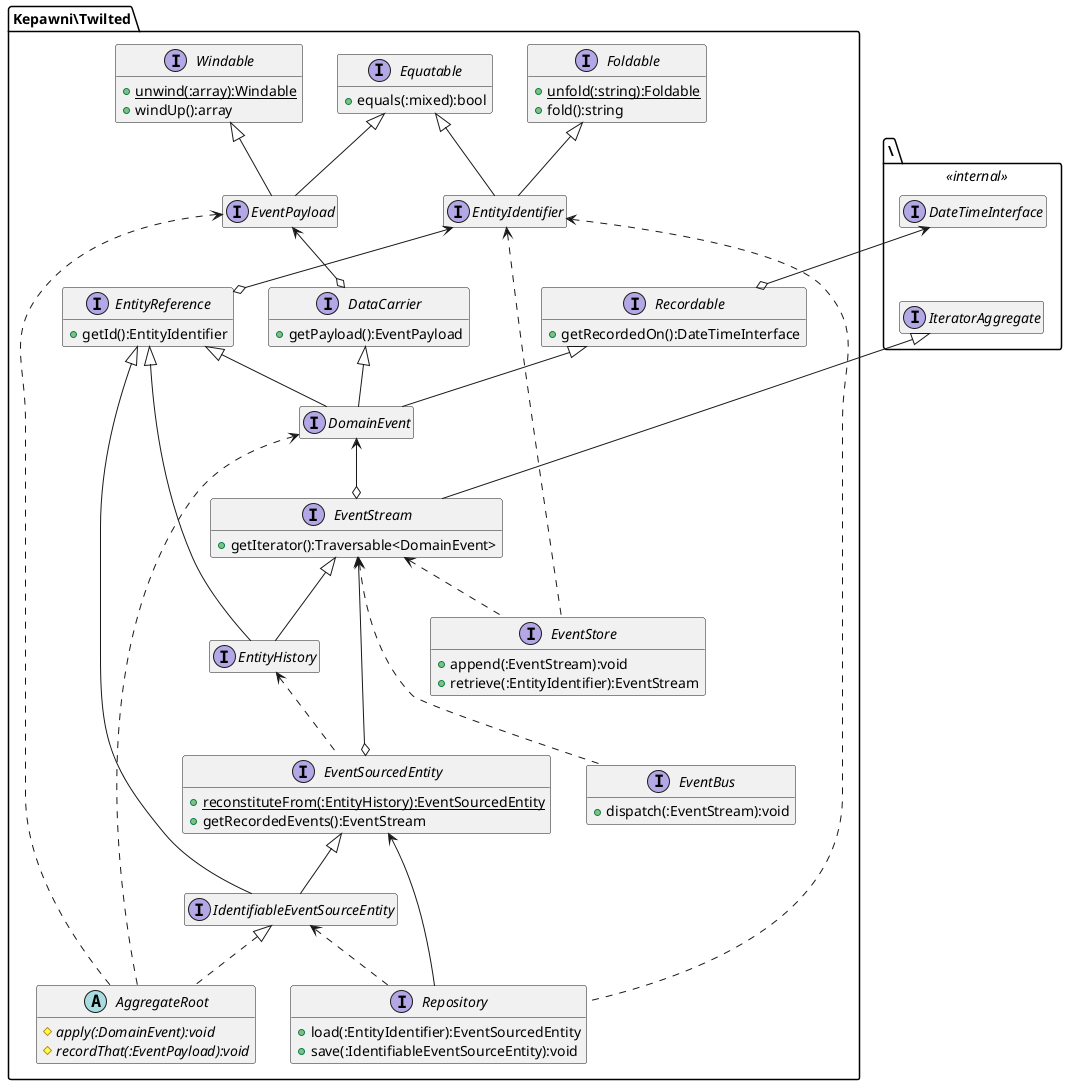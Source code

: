 @startuml
hide empty members
package \ <<internal>> {
    interface IteratorAggregate
    interface DateTimeInterface
}
package Kepawni\Twilted {
    abstract AggregateRoot {
        {abstract} #apply(:DomainEvent):void
        {abstract} #recordThat(:EventPayload):void
    }
    interface DataCarrier {
        +getPayload():EventPayload
    }
    interface DomainEvent
    interface EntityHistory
    interface EntityIdentifier
    interface EntityReference {
        +getId():EntityIdentifier
    }
    interface Equatable {
        +equals(:mixed):bool
    }
    interface EventBus {
        +dispatch(:EventStream):void
    }
    interface EventPayload
    interface EventSourcedEntity {
        {static} +reconstituteFrom(:EntityHistory):EventSourcedEntity
        +getRecordedEvents():EventStream
    }
    interface EventStore {
        +append(:EventStream):void
        +retrieve(:EntityIdentifier):EventStream
    }
    interface EventStream {
        +getIterator():Traversable<DomainEvent>
    }
    interface Foldable {
        {static} +unfold(:string):Foldable
        +fold():string
    }
    interface IdentifiableEventSourceEntity
    interface Recordable {
        +getRecordedOn():DateTimeInterface
    }
    interface Repository {
        +load(:EntityIdentifier):EventSourcedEntity
        +save(:IdentifiableEventSourceEntity):void
    }
    interface Windable {
        {static} +unwind(:array):Windable
        +windUp():array
    }
    IdentifiableEventSourceEntity ^.. AggregateRoot
    DataCarrier ^-- DomainEvent
    EntityReference ^-- DomainEvent
    Recordable ^-- DomainEvent
    EntityReference ^-- EntityHistory
    EventStream ^-- EntityHistory
    Equatable ^-- EntityIdentifier
    Foldable ^-- EntityIdentifier
    Equatable ^-- EventPayload
    Windable ^-- EventPayload
    IteratorAggregate ^-- EventStream
    EntityReference ^-- IdentifiableEventSourceEntity
    EventSourcedEntity ^-- IdentifiableEventSourceEntity

    EventPayload <--o DataCarrier
    EntityIdentifier <--o EntityReference
    EventStream <--o EventSourcedEntity
    DomainEvent <--o EventStream
    DateTimeInterface <--o Recordable
    EventSourcedEntity <-- Repository
    DomainEvent <.. AggregateRoot
    EventPayload <.. AggregateRoot
    EventStream <... EventBus
    EntityHistory <.. EventSourcedEntity
    EntityIdentifier <... EventStore
    EventStream <.. EventStore
    EntityIdentifier <.. Repository
    IdentifiableEventSourceEntity <.. Repository

    DateTimeInterface -[hidden]- IteratorAggregate
}
@enduml
